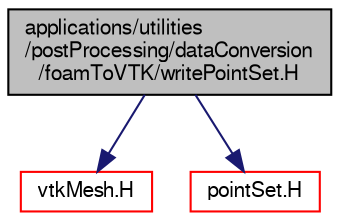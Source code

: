 digraph "applications/utilities/postProcessing/dataConversion/foamToVTK/writePointSet.H"
{
  bgcolor="transparent";
  edge [fontname="FreeSans",fontsize="10",labelfontname="FreeSans",labelfontsize="10"];
  node [fontname="FreeSans",fontsize="10",shape=record];
  Node0 [label="applications/utilities\l/postProcessing/dataConversion\l/foamToVTK/writePointSet.H",height=0.2,width=0.4,color="black", fillcolor="grey75", style="filled", fontcolor="black"];
  Node0 -> Node1 [color="midnightblue",fontsize="10",style="solid",fontname="FreeSans"];
  Node1 [label="vtkMesh.H",height=0.2,width=0.4,color="red",URL="$a38912.html"];
  Node0 -> Node297 [color="midnightblue",fontsize="10",style="solid",fontname="FreeSans"];
  Node297 [label="pointSet.H",height=0.2,width=0.4,color="red",URL="$a08141.html"];
}
